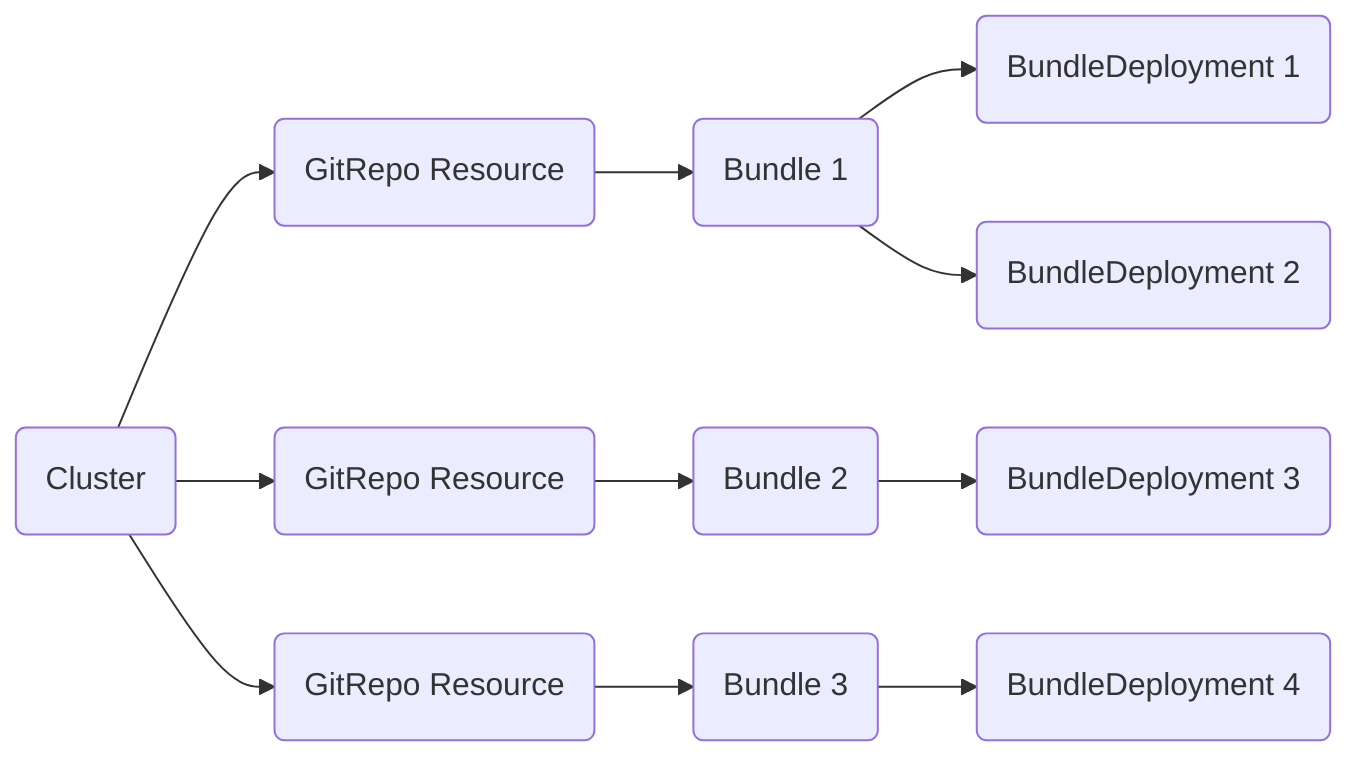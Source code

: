 flowchart LR
    GR1(GitRepo Resource)
    GR2(GitRepo Resource)
    GR3(GitRepo Resource)
    C(Cluster)

    C --> GR1 --> BD1(Bundle 1)
    C --> GR2 --> BD2(Bundle 2)
    C --> GR3 --> BD3(Bundle 3)

    BD1 --> BDD1(BundleDeployment 1)
    BD1 --> BDD2(BundleDeployment 2)
    BD2 --> BDD3(BundleDeployment 3)
    BD3 --> BDD4(BundleDeployment 4)